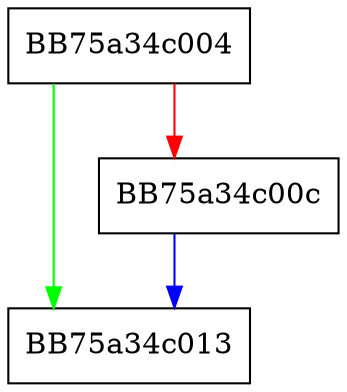 digraph ConvertToBreakpointFlags {
  node [shape="box"];
  graph [splines=ortho];
  BB75a34c004 -> BB75a34c013 [color="green"];
  BB75a34c004 -> BB75a34c00c [color="red"];
  BB75a34c00c -> BB75a34c013 [color="blue"];
}